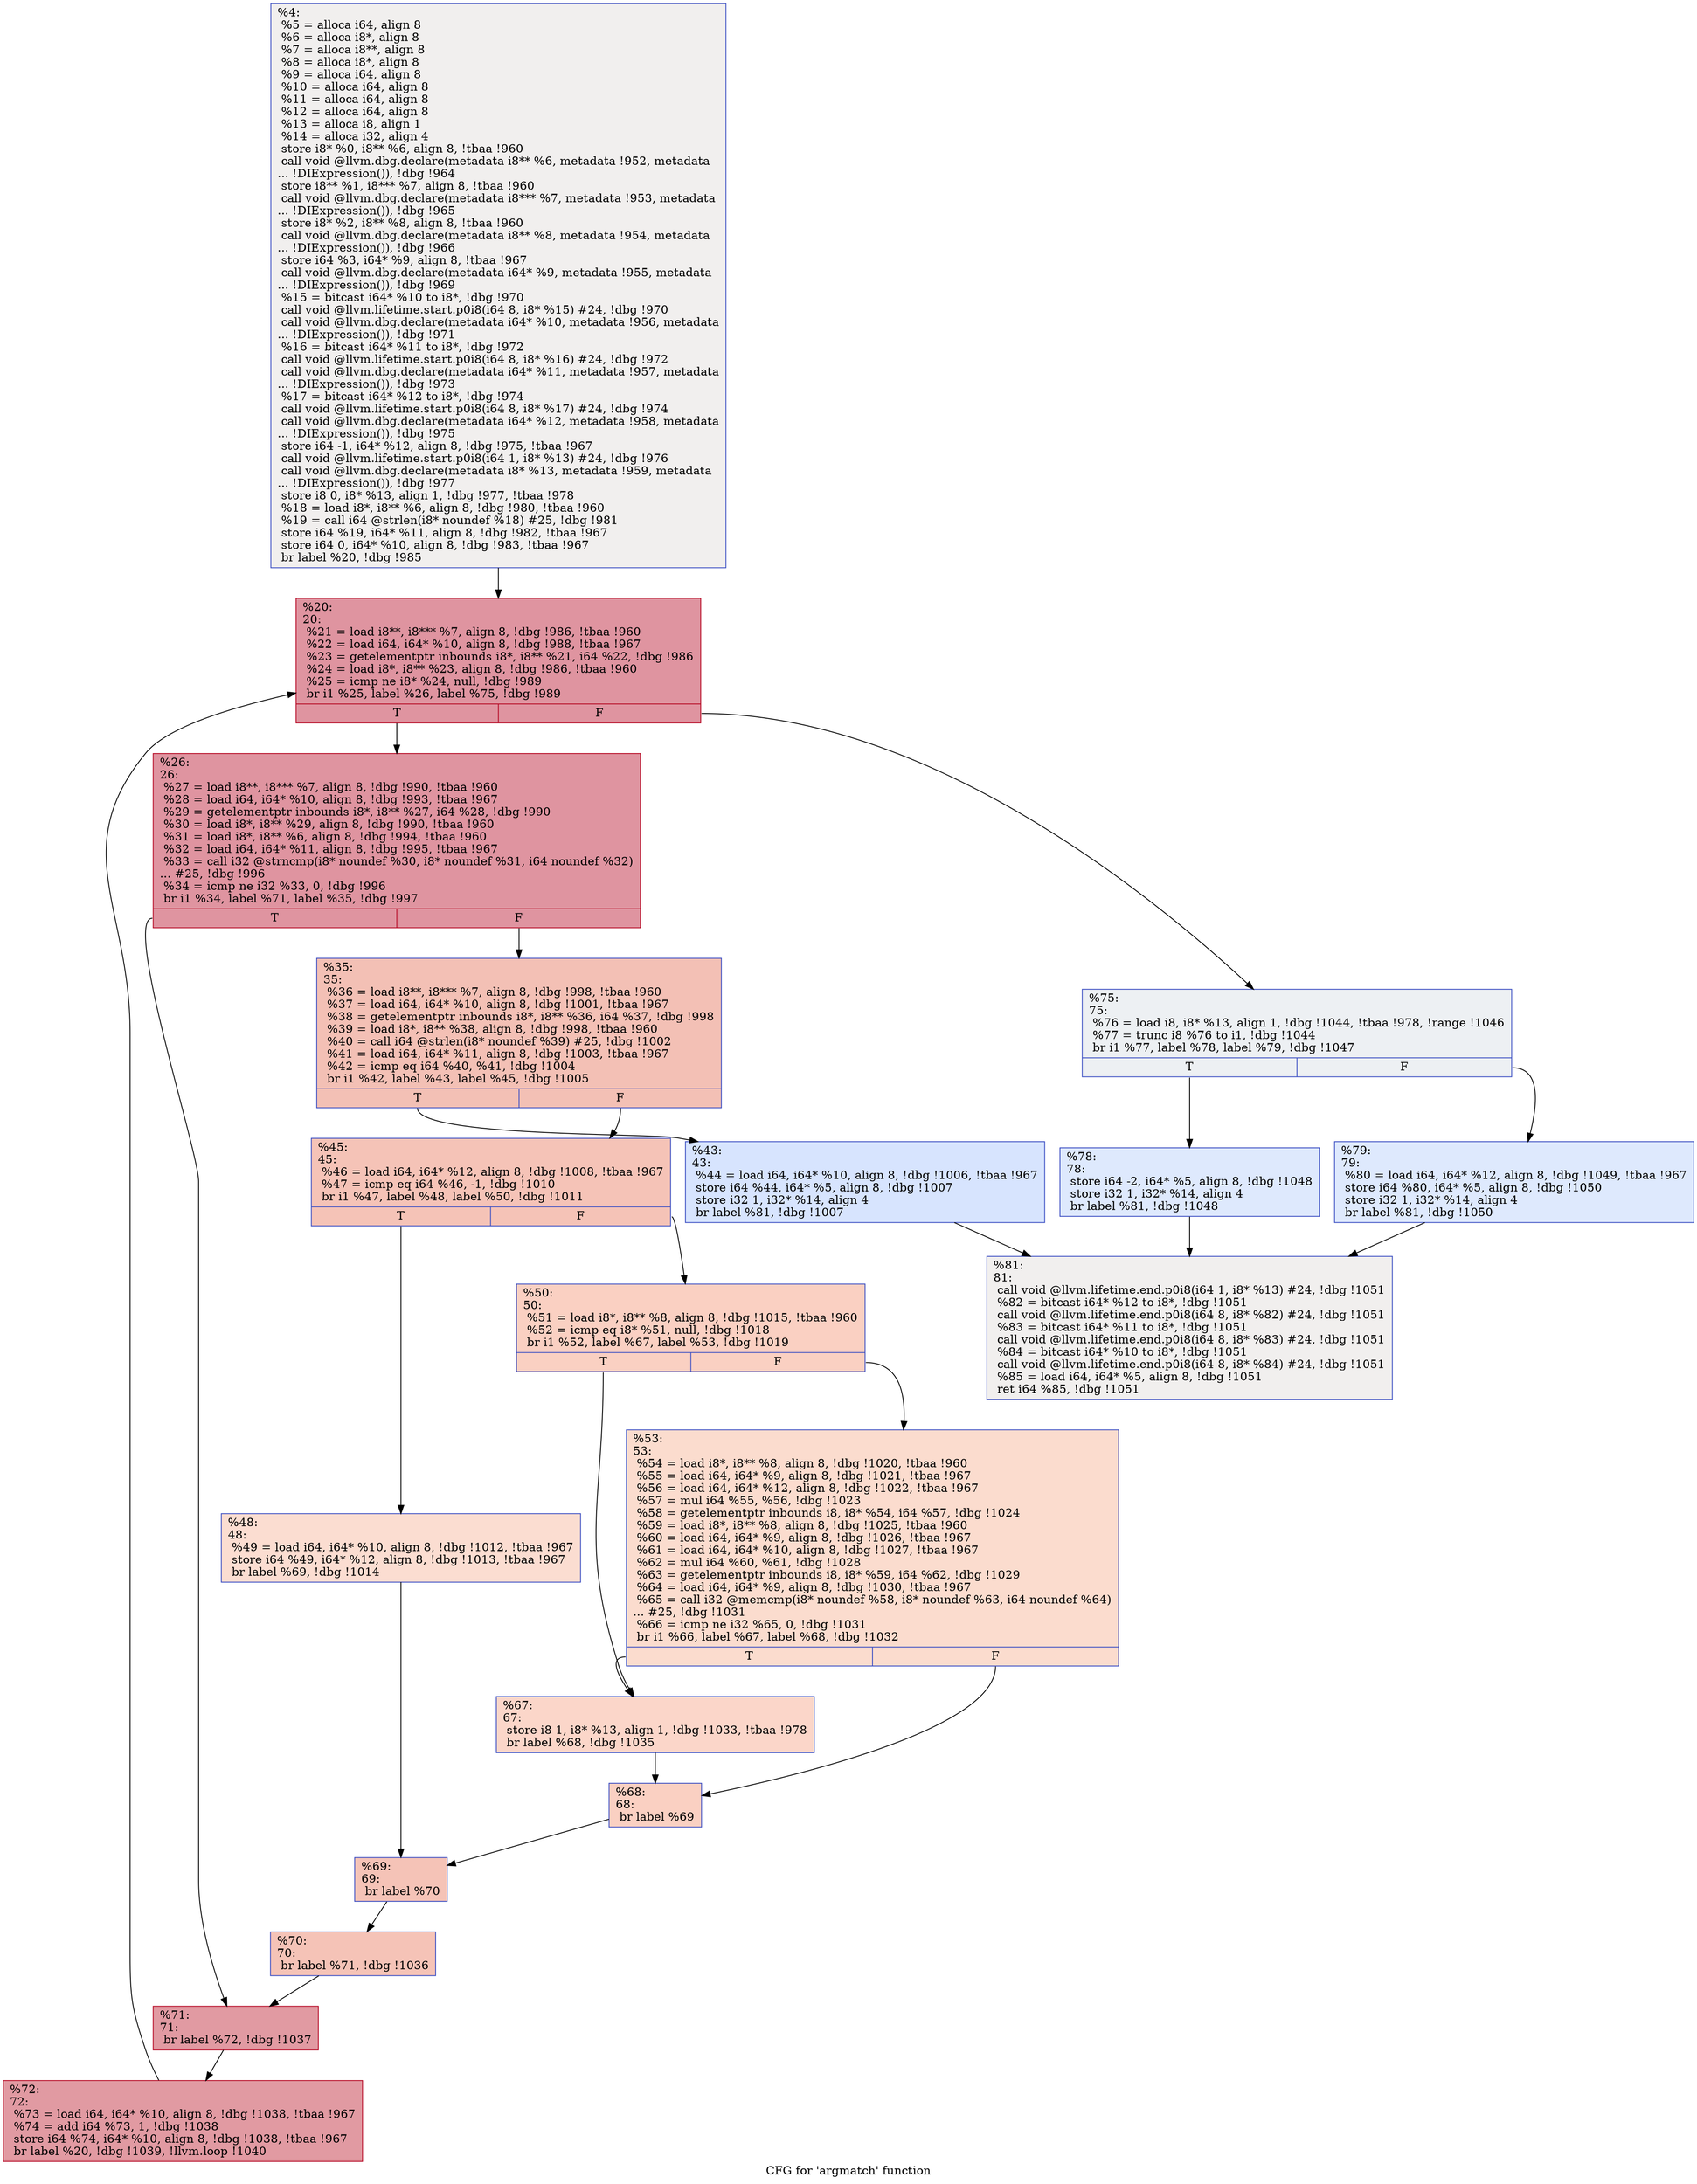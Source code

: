 digraph "CFG for 'argmatch' function" {
	label="CFG for 'argmatch' function";

	Node0x113e8c0 [shape=record,color="#3d50c3ff", style=filled, fillcolor="#e0dbd870",label="{%4:\l  %5 = alloca i64, align 8\l  %6 = alloca i8*, align 8\l  %7 = alloca i8**, align 8\l  %8 = alloca i8*, align 8\l  %9 = alloca i64, align 8\l  %10 = alloca i64, align 8\l  %11 = alloca i64, align 8\l  %12 = alloca i64, align 8\l  %13 = alloca i8, align 1\l  %14 = alloca i32, align 4\l  store i8* %0, i8** %6, align 8, !tbaa !960\l  call void @llvm.dbg.declare(metadata i8** %6, metadata !952, metadata\l... !DIExpression()), !dbg !964\l  store i8** %1, i8*** %7, align 8, !tbaa !960\l  call void @llvm.dbg.declare(metadata i8*** %7, metadata !953, metadata\l... !DIExpression()), !dbg !965\l  store i8* %2, i8** %8, align 8, !tbaa !960\l  call void @llvm.dbg.declare(metadata i8** %8, metadata !954, metadata\l... !DIExpression()), !dbg !966\l  store i64 %3, i64* %9, align 8, !tbaa !967\l  call void @llvm.dbg.declare(metadata i64* %9, metadata !955, metadata\l... !DIExpression()), !dbg !969\l  %15 = bitcast i64* %10 to i8*, !dbg !970\l  call void @llvm.lifetime.start.p0i8(i64 8, i8* %15) #24, !dbg !970\l  call void @llvm.dbg.declare(metadata i64* %10, metadata !956, metadata\l... !DIExpression()), !dbg !971\l  %16 = bitcast i64* %11 to i8*, !dbg !972\l  call void @llvm.lifetime.start.p0i8(i64 8, i8* %16) #24, !dbg !972\l  call void @llvm.dbg.declare(metadata i64* %11, metadata !957, metadata\l... !DIExpression()), !dbg !973\l  %17 = bitcast i64* %12 to i8*, !dbg !974\l  call void @llvm.lifetime.start.p0i8(i64 8, i8* %17) #24, !dbg !974\l  call void @llvm.dbg.declare(metadata i64* %12, metadata !958, metadata\l... !DIExpression()), !dbg !975\l  store i64 -1, i64* %12, align 8, !dbg !975, !tbaa !967\l  call void @llvm.lifetime.start.p0i8(i64 1, i8* %13) #24, !dbg !976\l  call void @llvm.dbg.declare(metadata i8* %13, metadata !959, metadata\l... !DIExpression()), !dbg !977\l  store i8 0, i8* %13, align 1, !dbg !977, !tbaa !978\l  %18 = load i8*, i8** %6, align 8, !dbg !980, !tbaa !960\l  %19 = call i64 @strlen(i8* noundef %18) #25, !dbg !981\l  store i64 %19, i64* %11, align 8, !dbg !982, !tbaa !967\l  store i64 0, i64* %10, align 8, !dbg !983, !tbaa !967\l  br label %20, !dbg !985\l}"];
	Node0x113e8c0 -> Node0x113e9b0;
	Node0x113e9b0 [shape=record,color="#b70d28ff", style=filled, fillcolor="#b70d2870",label="{%20:\l20:                                               \l  %21 = load i8**, i8*** %7, align 8, !dbg !986, !tbaa !960\l  %22 = load i64, i64* %10, align 8, !dbg !988, !tbaa !967\l  %23 = getelementptr inbounds i8*, i8** %21, i64 %22, !dbg !986\l  %24 = load i8*, i8** %23, align 8, !dbg !986, !tbaa !960\l  %25 = icmp ne i8* %24, null, !dbg !989\l  br i1 %25, label %26, label %75, !dbg !989\l|{<s0>T|<s1>F}}"];
	Node0x113e9b0:s0 -> Node0x113ea00;
	Node0x113e9b0:s1 -> Node0x113ee10;
	Node0x113ea00 [shape=record,color="#b70d28ff", style=filled, fillcolor="#b70d2870",label="{%26:\l26:                                               \l  %27 = load i8**, i8*** %7, align 8, !dbg !990, !tbaa !960\l  %28 = load i64, i64* %10, align 8, !dbg !993, !tbaa !967\l  %29 = getelementptr inbounds i8*, i8** %27, i64 %28, !dbg !990\l  %30 = load i8*, i8** %29, align 8, !dbg !990, !tbaa !960\l  %31 = load i8*, i8** %6, align 8, !dbg !994, !tbaa !960\l  %32 = load i64, i64* %11, align 8, !dbg !995, !tbaa !967\l  %33 = call i32 @strncmp(i8* noundef %30, i8* noundef %31, i64 noundef %32)\l... #25, !dbg !996\l  %34 = icmp ne i32 %33, 0, !dbg !996\l  br i1 %34, label %71, label %35, !dbg !997\l|{<s0>T|<s1>F}}"];
	Node0x113ea00:s0 -> Node0x113ed70;
	Node0x113ea00:s1 -> Node0x113ea50;
	Node0x113ea50 [shape=record,color="#3d50c3ff", style=filled, fillcolor="#e5705870",label="{%35:\l35:                                               \l  %36 = load i8**, i8*** %7, align 8, !dbg !998, !tbaa !960\l  %37 = load i64, i64* %10, align 8, !dbg !1001, !tbaa !967\l  %38 = getelementptr inbounds i8*, i8** %36, i64 %37, !dbg !998\l  %39 = load i8*, i8** %38, align 8, !dbg !998, !tbaa !960\l  %40 = call i64 @strlen(i8* noundef %39) #25, !dbg !1002\l  %41 = load i64, i64* %11, align 8, !dbg !1003, !tbaa !967\l  %42 = icmp eq i64 %40, %41, !dbg !1004\l  br i1 %42, label %43, label %45, !dbg !1005\l|{<s0>T|<s1>F}}"];
	Node0x113ea50:s0 -> Node0x113eaa0;
	Node0x113ea50:s1 -> Node0x113eaf0;
	Node0x113eaa0 [shape=record,color="#3d50c3ff", style=filled, fillcolor="#a5c3fe70",label="{%43:\l43:                                               \l  %44 = load i64, i64* %10, align 8, !dbg !1006, !tbaa !967\l  store i64 %44, i64* %5, align 8, !dbg !1007\l  store i32 1, i32* %14, align 4\l  br label %81, !dbg !1007\l}"];
	Node0x113eaa0 -> Node0x113ef00;
	Node0x113eaf0 [shape=record,color="#3d50c3ff", style=filled, fillcolor="#e8765c70",label="{%45:\l45:                                               \l  %46 = load i64, i64* %12, align 8, !dbg !1008, !tbaa !967\l  %47 = icmp eq i64 %46, -1, !dbg !1010\l  br i1 %47, label %48, label %50, !dbg !1011\l|{<s0>T|<s1>F}}"];
	Node0x113eaf0:s0 -> Node0x113eb40;
	Node0x113eaf0:s1 -> Node0x113eb90;
	Node0x113eb40 [shape=record,color="#3d50c3ff", style=filled, fillcolor="#f7b39670",label="{%48:\l48:                                               \l  %49 = load i64, i64* %10, align 8, !dbg !1012, !tbaa !967\l  store i64 %49, i64* %12, align 8, !dbg !1013, !tbaa !967\l  br label %69, !dbg !1014\l}"];
	Node0x113eb40 -> Node0x113ecd0;
	Node0x113eb90 [shape=record,color="#3d50c3ff", style=filled, fillcolor="#f3947570",label="{%50:\l50:                                               \l  %51 = load i8*, i8** %8, align 8, !dbg !1015, !tbaa !960\l  %52 = icmp eq i8* %51, null, !dbg !1018\l  br i1 %52, label %67, label %53, !dbg !1019\l|{<s0>T|<s1>F}}"];
	Node0x113eb90:s0 -> Node0x113ec30;
	Node0x113eb90:s1 -> Node0x113ebe0;
	Node0x113ebe0 [shape=record,color="#3d50c3ff", style=filled, fillcolor="#f7af9170",label="{%53:\l53:                                               \l  %54 = load i8*, i8** %8, align 8, !dbg !1020, !tbaa !960\l  %55 = load i64, i64* %9, align 8, !dbg !1021, !tbaa !967\l  %56 = load i64, i64* %12, align 8, !dbg !1022, !tbaa !967\l  %57 = mul i64 %55, %56, !dbg !1023\l  %58 = getelementptr inbounds i8, i8* %54, i64 %57, !dbg !1024\l  %59 = load i8*, i8** %8, align 8, !dbg !1025, !tbaa !960\l  %60 = load i64, i64* %9, align 8, !dbg !1026, !tbaa !967\l  %61 = load i64, i64* %10, align 8, !dbg !1027, !tbaa !967\l  %62 = mul i64 %60, %61, !dbg !1028\l  %63 = getelementptr inbounds i8, i8* %59, i64 %62, !dbg !1029\l  %64 = load i64, i64* %9, align 8, !dbg !1030, !tbaa !967\l  %65 = call i32 @memcmp(i8* noundef %58, i8* noundef %63, i64 noundef %64)\l... #25, !dbg !1031\l  %66 = icmp ne i32 %65, 0, !dbg !1031\l  br i1 %66, label %67, label %68, !dbg !1032\l|{<s0>T|<s1>F}}"];
	Node0x113ebe0:s0 -> Node0x113ec30;
	Node0x113ebe0:s1 -> Node0x113ec80;
	Node0x113ec30 [shape=record,color="#3d50c3ff", style=filled, fillcolor="#f6a38570",label="{%67:\l67:                                               \l  store i8 1, i8* %13, align 1, !dbg !1033, !tbaa !978\l  br label %68, !dbg !1035\l}"];
	Node0x113ec30 -> Node0x113ec80;
	Node0x113ec80 [shape=record,color="#3d50c3ff", style=filled, fillcolor="#f3947570",label="{%68:\l68:                                               \l  br label %69\l}"];
	Node0x113ec80 -> Node0x113ecd0;
	Node0x113ecd0 [shape=record,color="#3d50c3ff", style=filled, fillcolor="#e8765c70",label="{%69:\l69:                                               \l  br label %70\l}"];
	Node0x113ecd0 -> Node0x113ed20;
	Node0x113ed20 [shape=record,color="#3d50c3ff", style=filled, fillcolor="#e8765c70",label="{%70:\l70:                                               \l  br label %71, !dbg !1036\l}"];
	Node0x113ed20 -> Node0x113ed70;
	Node0x113ed70 [shape=record,color="#b70d28ff", style=filled, fillcolor="#bb1b2c70",label="{%71:\l71:                                               \l  br label %72, !dbg !1037\l}"];
	Node0x113ed70 -> Node0x113edc0;
	Node0x113edc0 [shape=record,color="#b70d28ff", style=filled, fillcolor="#bb1b2c70",label="{%72:\l72:                                               \l  %73 = load i64, i64* %10, align 8, !dbg !1038, !tbaa !967\l  %74 = add i64 %73, 1, !dbg !1038\l  store i64 %74, i64* %10, align 8, !dbg !1038, !tbaa !967\l  br label %20, !dbg !1039, !llvm.loop !1040\l}"];
	Node0x113edc0 -> Node0x113e9b0;
	Node0x113ee10 [shape=record,color="#3d50c3ff", style=filled, fillcolor="#d6dce470",label="{%75:\l75:                                               \l  %76 = load i8, i8* %13, align 1, !dbg !1044, !tbaa !978, !range !1046\l  %77 = trunc i8 %76 to i1, !dbg !1044\l  br i1 %77, label %78, label %79, !dbg !1047\l|{<s0>T|<s1>F}}"];
	Node0x113ee10:s0 -> Node0x113ee60;
	Node0x113ee10:s1 -> Node0x113eeb0;
	Node0x113ee60 [shape=record,color="#3d50c3ff", style=filled, fillcolor="#b5cdfa70",label="{%78:\l78:                                               \l  store i64 -2, i64* %5, align 8, !dbg !1048\l  store i32 1, i32* %14, align 4\l  br label %81, !dbg !1048\l}"];
	Node0x113ee60 -> Node0x113ef00;
	Node0x113eeb0 [shape=record,color="#3d50c3ff", style=filled, fillcolor="#b5cdfa70",label="{%79:\l79:                                               \l  %80 = load i64, i64* %12, align 8, !dbg !1049, !tbaa !967\l  store i64 %80, i64* %5, align 8, !dbg !1050\l  store i32 1, i32* %14, align 4\l  br label %81, !dbg !1050\l}"];
	Node0x113eeb0 -> Node0x113ef00;
	Node0x113ef00 [shape=record,color="#3d50c3ff", style=filled, fillcolor="#e0dbd870",label="{%81:\l81:                                               \l  call void @llvm.lifetime.end.p0i8(i64 1, i8* %13) #24, !dbg !1051\l  %82 = bitcast i64* %12 to i8*, !dbg !1051\l  call void @llvm.lifetime.end.p0i8(i64 8, i8* %82) #24, !dbg !1051\l  %83 = bitcast i64* %11 to i8*, !dbg !1051\l  call void @llvm.lifetime.end.p0i8(i64 8, i8* %83) #24, !dbg !1051\l  %84 = bitcast i64* %10 to i8*, !dbg !1051\l  call void @llvm.lifetime.end.p0i8(i64 8, i8* %84) #24, !dbg !1051\l  %85 = load i64, i64* %5, align 8, !dbg !1051\l  ret i64 %85, !dbg !1051\l}"];
}
